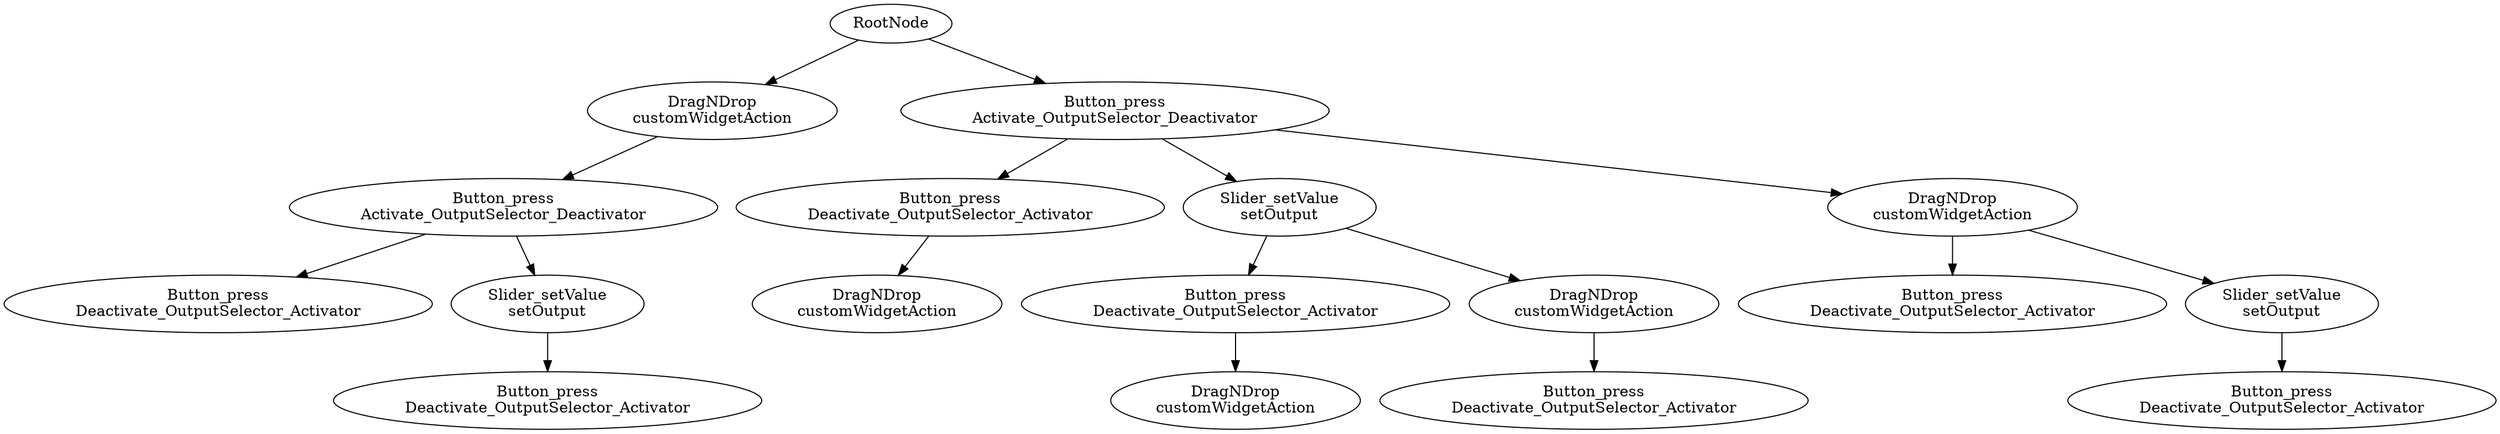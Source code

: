 digraph OutputGraph {
1932851658[label="RootNode"]
1932851658->1937398785
1932851658->1714323681
1937398785[label="DragNDrop\ncustomWidgetAction"]
1937398785->1997498415
1714323681[label="Button_press\nActivate_OutputSelector_Deactivator"]
1714323681->344007354
1714323681->705620954
1714323681->966675144
344007354[label="Button_press\nDeactivate_OutputSelector_Activator"]
344007354->1195355653
705620954[label="Slider_setValue\nsetOutput"]
705620954->632942286
705620954->1374497211
966675144[label="DragNDrop\ncustomWidgetAction"]
966675144->693034498
966675144->2026990205
693034498[label="Button_press\nDeactivate_OutputSelector_Activator"]
2026990205[label="Slider_setValue\nsetOutput"]
2026990205->2091283074
2091283074[label="Button_press\nDeactivate_OutputSelector_Activator"]
1997498415[label="Button_press\nActivate_OutputSelector_Deactivator"]
1997498415->329774269
1997498415->2008329823
329774269[label="Button_press\nDeactivate_OutputSelector_Activator"]
2008329823[label="Slider_setValue\nsetOutput"]
2008329823->1998855262
1998855262[label="Button_press\nDeactivate_OutputSelector_Activator"]
1195355653[label="DragNDrop\ncustomWidgetAction"]
632942286[label="Button_press\nDeactivate_OutputSelector_Activator"]
632942286->1673698413
1374497211[label="DragNDrop\ncustomWidgetAction"]
1374497211->2108418885
2108418885[label="Button_press\nDeactivate_OutputSelector_Activator"]
1673698413[label="DragNDrop\ncustomWidgetAction"]
}